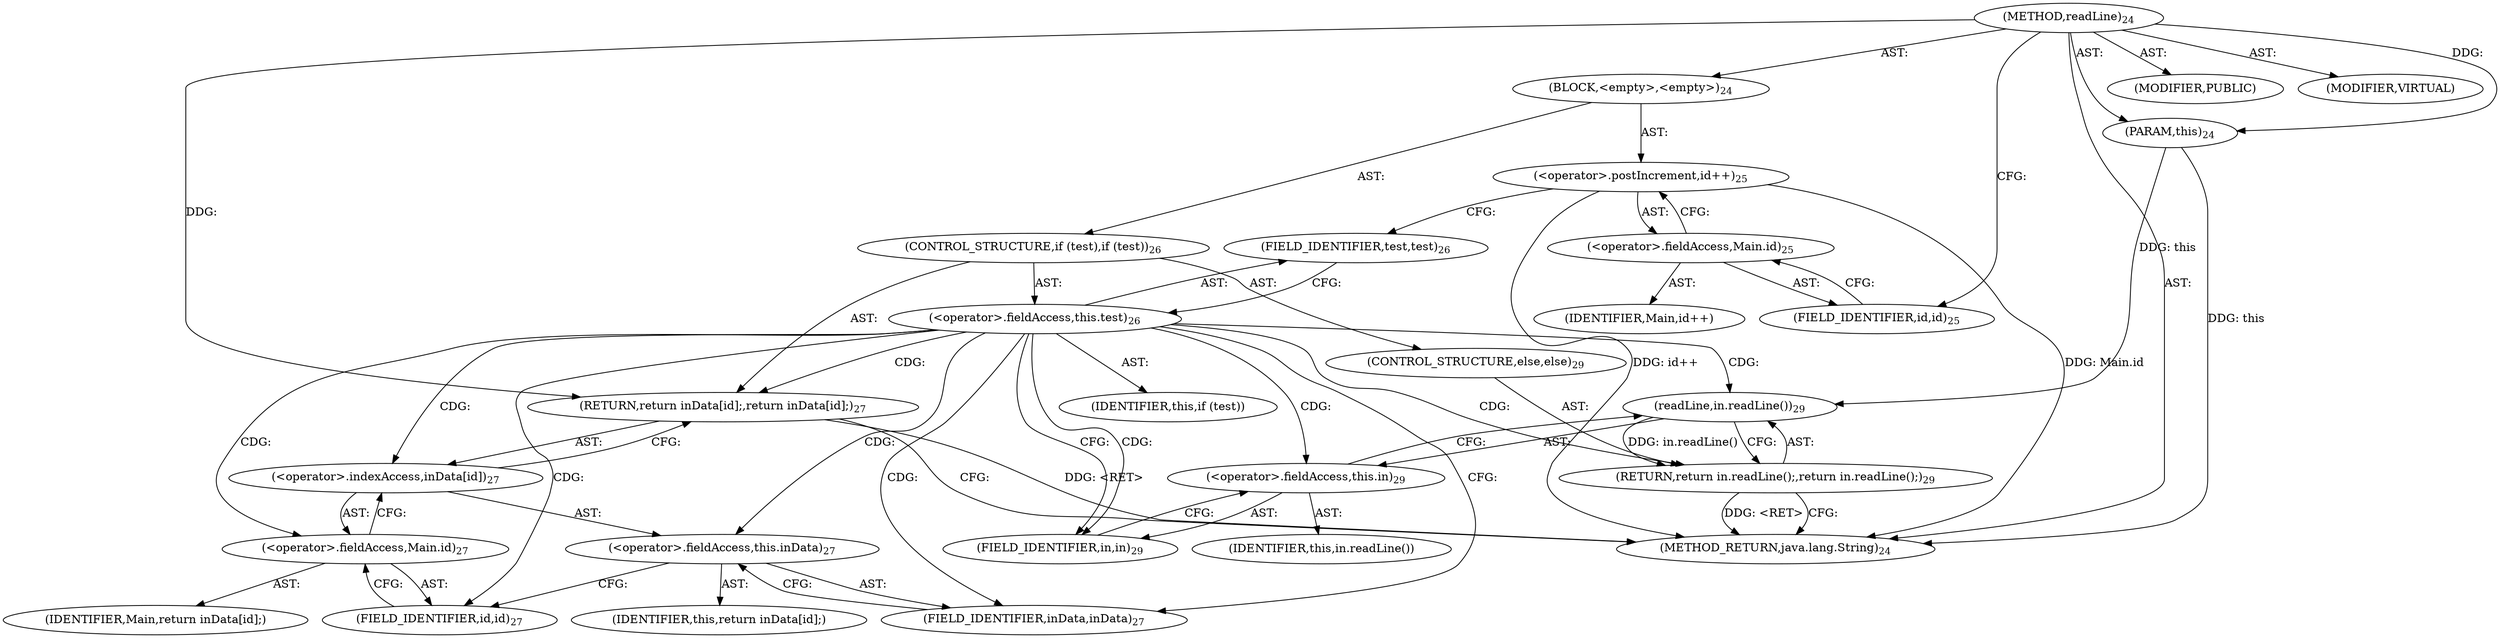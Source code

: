 digraph "readLine" {  
"26" [label = <(METHOD,readLine)<SUB>24</SUB>> ]
"27" [label = <(PARAM,this)<SUB>24</SUB>> ]
"28" [label = <(BLOCK,&lt;empty&gt;,&lt;empty&gt;)<SUB>24</SUB>> ]
"29" [label = <(&lt;operator&gt;.postIncrement,id++)<SUB>25</SUB>> ]
"30" [label = <(&lt;operator&gt;.fieldAccess,Main.id)<SUB>25</SUB>> ]
"31" [label = <(IDENTIFIER,Main,id++)> ]
"32" [label = <(FIELD_IDENTIFIER,id,id)<SUB>25</SUB>> ]
"33" [label = <(CONTROL_STRUCTURE,if (test),if (test))<SUB>26</SUB>> ]
"34" [label = <(&lt;operator&gt;.fieldAccess,this.test)<SUB>26</SUB>> ]
"35" [label = <(IDENTIFIER,this,if (test))> ]
"36" [label = <(FIELD_IDENTIFIER,test,test)<SUB>26</SUB>> ]
"37" [label = <(RETURN,return inData[id];,return inData[id];)<SUB>27</SUB>> ]
"38" [label = <(&lt;operator&gt;.indexAccess,inData[id])<SUB>27</SUB>> ]
"39" [label = <(&lt;operator&gt;.fieldAccess,this.inData)<SUB>27</SUB>> ]
"40" [label = <(IDENTIFIER,this,return inData[id];)> ]
"41" [label = <(FIELD_IDENTIFIER,inData,inData)<SUB>27</SUB>> ]
"42" [label = <(&lt;operator&gt;.fieldAccess,Main.id)<SUB>27</SUB>> ]
"43" [label = <(IDENTIFIER,Main,return inData[id];)> ]
"44" [label = <(FIELD_IDENTIFIER,id,id)<SUB>27</SUB>> ]
"45" [label = <(CONTROL_STRUCTURE,else,else)<SUB>29</SUB>> ]
"46" [label = <(RETURN,return in.readLine();,return in.readLine();)<SUB>29</SUB>> ]
"47" [label = <(readLine,in.readLine())<SUB>29</SUB>> ]
"48" [label = <(&lt;operator&gt;.fieldAccess,this.in)<SUB>29</SUB>> ]
"49" [label = <(IDENTIFIER,this,in.readLine())> ]
"50" [label = <(FIELD_IDENTIFIER,in,in)<SUB>29</SUB>> ]
"51" [label = <(MODIFIER,PUBLIC)> ]
"52" [label = <(MODIFIER,VIRTUAL)> ]
"53" [label = <(METHOD_RETURN,java.lang.String)<SUB>24</SUB>> ]
  "26" -> "27"  [ label = "AST: "] 
  "26" -> "28"  [ label = "AST: "] 
  "26" -> "51"  [ label = "AST: "] 
  "26" -> "52"  [ label = "AST: "] 
  "26" -> "53"  [ label = "AST: "] 
  "28" -> "29"  [ label = "AST: "] 
  "28" -> "33"  [ label = "AST: "] 
  "29" -> "30"  [ label = "AST: "] 
  "30" -> "31"  [ label = "AST: "] 
  "30" -> "32"  [ label = "AST: "] 
  "33" -> "34"  [ label = "AST: "] 
  "33" -> "37"  [ label = "AST: "] 
  "33" -> "45"  [ label = "AST: "] 
  "34" -> "35"  [ label = "AST: "] 
  "34" -> "36"  [ label = "AST: "] 
  "37" -> "38"  [ label = "AST: "] 
  "38" -> "39"  [ label = "AST: "] 
  "38" -> "42"  [ label = "AST: "] 
  "39" -> "40"  [ label = "AST: "] 
  "39" -> "41"  [ label = "AST: "] 
  "42" -> "43"  [ label = "AST: "] 
  "42" -> "44"  [ label = "AST: "] 
  "45" -> "46"  [ label = "AST: "] 
  "46" -> "47"  [ label = "AST: "] 
  "47" -> "48"  [ label = "AST: "] 
  "48" -> "49"  [ label = "AST: "] 
  "48" -> "50"  [ label = "AST: "] 
  "29" -> "36"  [ label = "CFG: "] 
  "30" -> "29"  [ label = "CFG: "] 
  "34" -> "41"  [ label = "CFG: "] 
  "34" -> "50"  [ label = "CFG: "] 
  "37" -> "53"  [ label = "CFG: "] 
  "32" -> "30"  [ label = "CFG: "] 
  "36" -> "34"  [ label = "CFG: "] 
  "38" -> "37"  [ label = "CFG: "] 
  "46" -> "53"  [ label = "CFG: "] 
  "39" -> "44"  [ label = "CFG: "] 
  "42" -> "38"  [ label = "CFG: "] 
  "47" -> "46"  [ label = "CFG: "] 
  "41" -> "39"  [ label = "CFG: "] 
  "44" -> "42"  [ label = "CFG: "] 
  "48" -> "47"  [ label = "CFG: "] 
  "50" -> "48"  [ label = "CFG: "] 
  "26" -> "32"  [ label = "CFG: "] 
  "46" -> "53"  [ label = "DDG: &lt;RET&gt;"] 
  "37" -> "53"  [ label = "DDG: &lt;RET&gt;"] 
  "27" -> "53"  [ label = "DDG: this"] 
  "29" -> "53"  [ label = "DDG: Main.id"] 
  "29" -> "53"  [ label = "DDG: id++"] 
  "26" -> "27"  [ label = "DDG: "] 
  "26" -> "37"  [ label = "DDG: "] 
  "47" -> "46"  [ label = "DDG: in.readLine()"] 
  "27" -> "47"  [ label = "DDG: this"] 
  "34" -> "47"  [ label = "CDG: "] 
  "34" -> "48"  [ label = "CDG: "] 
  "34" -> "50"  [ label = "CDG: "] 
  "34" -> "42"  [ label = "CDG: "] 
  "34" -> "44"  [ label = "CDG: "] 
  "34" -> "37"  [ label = "CDG: "] 
  "34" -> "46"  [ label = "CDG: "] 
  "34" -> "38"  [ label = "CDG: "] 
  "34" -> "41"  [ label = "CDG: "] 
  "34" -> "39"  [ label = "CDG: "] 
}
